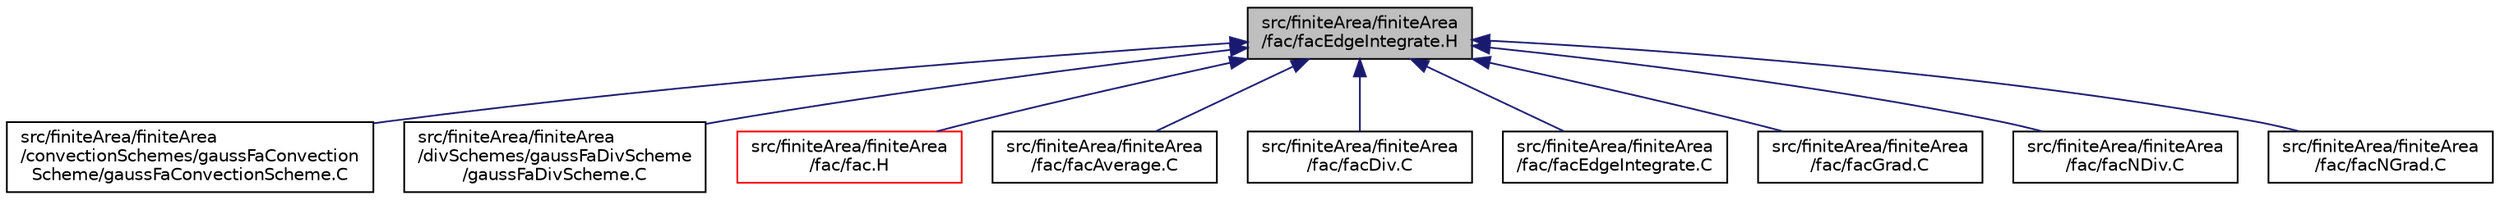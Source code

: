 digraph "src/finiteArea/finiteArea/fac/facEdgeIntegrate.H"
{
  bgcolor="transparent";
  edge [fontname="Helvetica",fontsize="10",labelfontname="Helvetica",labelfontsize="10"];
  node [fontname="Helvetica",fontsize="10",shape=record];
  Node1 [label="src/finiteArea/finiteArea\l/fac/facEdgeIntegrate.H",height=0.2,width=0.4,color="black", fillcolor="grey75", style="filled" fontcolor="black"];
  Node1 -> Node2 [dir="back",color="midnightblue",fontsize="10",style="solid",fontname="Helvetica"];
  Node2 [label="src/finiteArea/finiteArea\l/convectionSchemes/gaussFaConvection\lScheme/gaussFaConvectionScheme.C",height=0.2,width=0.4,color="black",URL="$gaussFaConvectionScheme_8C.html"];
  Node1 -> Node3 [dir="back",color="midnightblue",fontsize="10",style="solid",fontname="Helvetica"];
  Node3 [label="src/finiteArea/finiteArea\l/divSchemes/gaussFaDivScheme\l/gaussFaDivScheme.C",height=0.2,width=0.4,color="black",URL="$gaussFaDivScheme_8C.html"];
  Node1 -> Node4 [dir="back",color="midnightblue",fontsize="10",style="solid",fontname="Helvetica"];
  Node4 [label="src/finiteArea/finiteArea\l/fac/fac.H",height=0.2,width=0.4,color="red",URL="$fac_8H.html",tooltip="Namespace of functions to calculate explicit derivatives. "];
  Node1 -> Node5 [dir="back",color="midnightblue",fontsize="10",style="solid",fontname="Helvetica"];
  Node5 [label="src/finiteArea/finiteArea\l/fac/facAverage.C",height=0.2,width=0.4,color="black",URL="$facAverage_8C.html"];
  Node1 -> Node6 [dir="back",color="midnightblue",fontsize="10",style="solid",fontname="Helvetica"];
  Node6 [label="src/finiteArea/finiteArea\l/fac/facDiv.C",height=0.2,width=0.4,color="black",URL="$facDiv_8C.html"];
  Node1 -> Node7 [dir="back",color="midnightblue",fontsize="10",style="solid",fontname="Helvetica"];
  Node7 [label="src/finiteArea/finiteArea\l/fac/facEdgeIntegrate.C",height=0.2,width=0.4,color="black",URL="$facEdgeIntegrate_8C.html"];
  Node1 -> Node8 [dir="back",color="midnightblue",fontsize="10",style="solid",fontname="Helvetica"];
  Node8 [label="src/finiteArea/finiteArea\l/fac/facGrad.C",height=0.2,width=0.4,color="black",URL="$facGrad_8C.html"];
  Node1 -> Node9 [dir="back",color="midnightblue",fontsize="10",style="solid",fontname="Helvetica"];
  Node9 [label="src/finiteArea/finiteArea\l/fac/facNDiv.C",height=0.2,width=0.4,color="black",URL="$facNDiv_8C.html"];
  Node1 -> Node10 [dir="back",color="midnightblue",fontsize="10",style="solid",fontname="Helvetica"];
  Node10 [label="src/finiteArea/finiteArea\l/fac/facNGrad.C",height=0.2,width=0.4,color="black",URL="$facNGrad_8C.html"];
}
